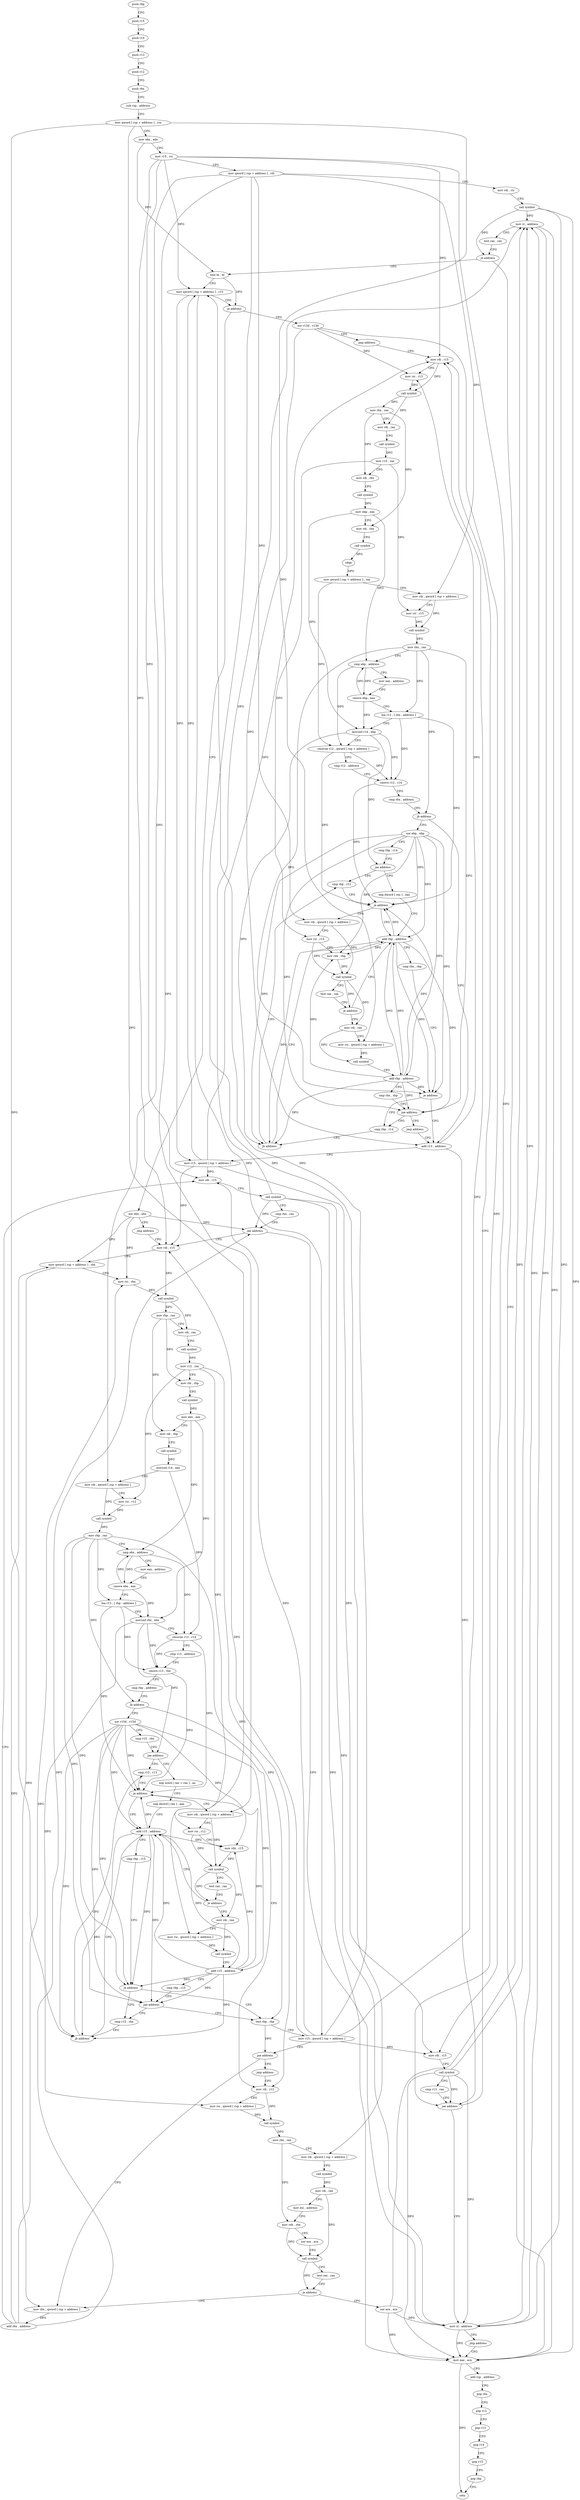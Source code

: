 digraph "func" {
"99776" [label = "push rbp" ]
"99777" [label = "push r15" ]
"99779" [label = "push r14" ]
"99781" [label = "push r13" ]
"99783" [label = "push r12" ]
"99785" [label = "push rbx" ]
"99786" [label = "sub rsp , address" ]
"99790" [label = "mov qword [ rsp + address ] , rcx" ]
"99795" [label = "mov ebx , edx" ]
"99797" [label = "mov r15 , rsi" ]
"99800" [label = "mov qword [ rsp + address ] , rdi" ]
"99805" [label = "mov rdi , rsi" ]
"99808" [label = "call symbol" ]
"99813" [label = "mov cl , address" ]
"99815" [label = "test rax , rax" ]
"99818" [label = "je address" ]
"100381" [label = "mov eax , ecx" ]
"99824" [label = "test bl , bl" ]
"100383" [label = "add rsp , address" ]
"100387" [label = "pop rbx" ]
"100388" [label = "pop r12" ]
"100390" [label = "pop r13" ]
"100392" [label = "pop r14" ]
"100394" [label = "pop r15" ]
"100396" [label = "pop rbp" ]
"100397" [label = "retn" ]
"99826" [label = "mov qword [ rsp + address ] , r15" ]
"99831" [label = "je address" ]
"100145" [label = "xor r13d , r13d" ]
"99837" [label = "xor ebx , ebx" ]
"100148" [label = "jmp address" ]
"100186" [label = "mov rdi , r15" ]
"99839" [label = "jmp address" ]
"99935" [label = "mov rdi , r15" ]
"100189" [label = "mov rsi , r13" ]
"100192" [label = "call symbol" ]
"100197" [label = "mov rbx , rax" ]
"100200" [label = "mov rdi , rax" ]
"100203" [label = "call symbol" ]
"100208" [label = "mov r15 , rax" ]
"100211" [label = "mov rdi , rbx" ]
"100214" [label = "call symbol" ]
"100219" [label = "mov ebp , eax" ]
"100221" [label = "mov rdi , rbx" ]
"100224" [label = "call symbol" ]
"100229" [label = "cdqe" ]
"100231" [label = "mov qword [ rsp + address ] , rax" ]
"100236" [label = "mov rdi , qword [ rsp + address ]" ]
"100241" [label = "mov rsi , r15" ]
"100244" [label = "call symbol" ]
"100249" [label = "mov rbx , rax" ]
"100252" [label = "cmp ebp , address" ]
"100255" [label = "mov eax , address" ]
"100260" [label = "cmove ebp , eax" ]
"100263" [label = "lea r12 , [ rbx - address ]" ]
"100267" [label = "movsxd r14 , ebp" ]
"100270" [label = "cmovne r12 , qword [ rsp + address ]" ]
"100276" [label = "cmp r12 , address" ]
"100280" [label = "cmove r12 , r14" ]
"100284" [label = "cmp rbx , address" ]
"100288" [label = "jb address" ]
"100160" [label = "add r13 , address" ]
"100294" [label = "xor ebp , ebp" ]
"99938" [label = "mov qword [ rsp + address ] , rbx" ]
"99943" [label = "mov rsi , rbx" ]
"99946" [label = "call symbol" ]
"99951" [label = "mov rbp , rax" ]
"99954" [label = "mov rdi , rax" ]
"99957" [label = "call symbol" ]
"99962" [label = "mov r12 , rax" ]
"99965" [label = "mov rdi , rbp" ]
"99968" [label = "call symbol" ]
"99973" [label = "mov ebx , eax" ]
"99975" [label = "mov rdi , rbp" ]
"99978" [label = "call symbol" ]
"99983" [label = "movsxd r14 , eax" ]
"99986" [label = "mov rdi , qword [ rsp + address ]" ]
"99991" [label = "mov rsi , r12" ]
"99994" [label = "call symbol" ]
"99999" [label = "mov rbp , rax" ]
"100002" [label = "cmp ebx , address" ]
"100005" [label = "mov eax , address" ]
"100010" [label = "cmove ebx , eax" ]
"100013" [label = "lea r13 , [ rbp - address ]" ]
"100017" [label = "movsxd rbx , ebx" ]
"100020" [label = "cmovne r13 , r14" ]
"100024" [label = "cmp r13 , address" ]
"100028" [label = "cmove r13 , rbx" ]
"100032" [label = "cmp rbp , address" ]
"100036" [label = "jb address" ]
"99856" [label = "mov rdi , r12" ]
"100042" [label = "xor r15d , r15d" ]
"100164" [label = "mov r15 , qword [ rsp + address ]" ]
"100169" [label = "mov rdi , r15" ]
"100172" [label = "call symbol" ]
"100177" [label = "cmp r13 , rax" ]
"100180" [label = "jae address" ]
"100375" [label = "mov cl , address" ]
"100296" [label = "cmp rbp , r14" ]
"100299" [label = "jae address" ]
"100322" [label = "cmp rbp , r12" ]
"100301" [label = "nop dword [ rax ] , eax" ]
"99859" [label = "mov rsi , qword [ rsp + address ]" ]
"99864" [label = "call symbol" ]
"99869" [label = "mov rbx , rax" ]
"99872" [label = "mov rdi , qword [ rsp + address ]" ]
"99877" [label = "call symbol" ]
"99882" [label = "mov rdi , rax" ]
"99885" [label = "mov esi , address" ]
"99890" [label = "mov rdx , rbx" ]
"99893" [label = "xor ecx , ecx" ]
"99895" [label = "call symbol" ]
"99900" [label = "test rax , rax" ]
"99903" [label = "je address" ]
"100379" [label = "xor ecx , ecx" ]
"99909" [label = "mov rbx , qword [ rsp + address ]" ]
"100045" [label = "cmp r15 , rbx" ]
"100048" [label = "jae address" ]
"100078" [label = "cmp r15 , r13" ]
"100050" [label = "nop word [ rax + rax ] , ax" ]
"100377" [label = "jmp address" ]
"100325" [label = "ja address" ]
"100304" [label = "add rbp , address" ]
"100327" [label = "mov rdi , qword [ rsp + address ]" ]
"99914" [label = "add rbx , address" ]
"99918" [label = "mov rdi , r15" ]
"99921" [label = "call symbol" ]
"99926" [label = "cmp rbx , rax" ]
"99929" [label = "jae address" ]
"100081" [label = "ja address" ]
"100064" [label = "add r15 , address" ]
"100083" [label = "mov rdi , qword [ rsp + address ]" ]
"100060" [label = "nop dword [ rax ] , eax" ]
"100308" [label = "cmp rbx , rbp" ]
"100311" [label = "je address" ]
"100317" [label = "cmp rbp , r14" ]
"100332" [label = "mov rsi , r15" ]
"100335" [label = "mov rdx , rbp" ]
"100338" [label = "call symbol" ]
"100343" [label = "test rax , rax" ]
"100346" [label = "je address" ]
"100348" [label = "mov rdi , rax" ]
"100320" [label = "jb address" ]
"100068" [label = "cmp rbp , r15" ]
"100071" [label = "je address" ]
"100126" [label = "test rbp , rbp" ]
"100073" [label = "cmp r15 , rbx" ]
"100088" [label = "mov rsi , r12" ]
"100091" [label = "mov rdx , r15" ]
"100094" [label = "call symbol" ]
"100099" [label = "test rax , rax" ]
"100102" [label = "je address" ]
"100104" [label = "mov rdi , rax" ]
"100129" [label = "mov r15 , qword [ rsp + address ]" ]
"100134" [label = "jne address" ]
"100140" [label = "jmp address" ]
"100076" [label = "jb address" ]
"100351" [label = "mov rsi , qword [ rsp + address ]" ]
"100356" [label = "call symbol" ]
"100361" [label = "add rbp , address" ]
"100365" [label = "cmp rbx , rbp" ]
"100368" [label = "jne address" ]
"100370" [label = "jmp address" ]
"100107" [label = "mov rsi , qword [ rsp + address ]" ]
"100112" [label = "call symbol" ]
"100117" [label = "add r15 , address" ]
"100121" [label = "cmp rbp , r15" ]
"100124" [label = "jne address" ]
"99776" -> "99777" [ label = "CFG" ]
"99777" -> "99779" [ label = "CFG" ]
"99779" -> "99781" [ label = "CFG" ]
"99781" -> "99783" [ label = "CFG" ]
"99783" -> "99785" [ label = "CFG" ]
"99785" -> "99786" [ label = "CFG" ]
"99786" -> "99790" [ label = "CFG" ]
"99790" -> "99795" [ label = "CFG" ]
"99790" -> "99859" [ label = "DFG" ]
"99790" -> "100351" [ label = "DFG" ]
"99790" -> "100107" [ label = "DFG" ]
"99795" -> "99797" [ label = "CFG" ]
"99795" -> "99824" [ label = "DFG" ]
"99797" -> "99800" [ label = "CFG" ]
"99797" -> "99826" [ label = "DFG" ]
"99797" -> "100186" [ label = "DFG" ]
"99797" -> "99935" [ label = "DFG" ]
"99797" -> "100169" [ label = "DFG" ]
"99797" -> "99918" [ label = "DFG" ]
"99800" -> "99805" [ label = "CFG" ]
"99800" -> "100236" [ label = "DFG" ]
"99800" -> "99986" [ label = "DFG" ]
"99800" -> "99872" [ label = "DFG" ]
"99800" -> "100327" [ label = "DFG" ]
"99800" -> "100083" [ label = "DFG" ]
"99805" -> "99808" [ label = "CFG" ]
"99808" -> "99813" [ label = "DFG" ]
"99808" -> "99818" [ label = "DFG" ]
"99808" -> "100381" [ label = "DFG" ]
"99808" -> "100375" [ label = "DFG" ]
"99813" -> "99815" [ label = "CFG" ]
"99813" -> "100381" [ label = "DFG" ]
"99813" -> "100375" [ label = "DFG" ]
"99815" -> "99818" [ label = "CFG" ]
"99818" -> "100381" [ label = "CFG" ]
"99818" -> "99824" [ label = "CFG" ]
"100381" -> "100383" [ label = "CFG" ]
"100381" -> "100397" [ label = "DFG" ]
"99824" -> "99826" [ label = "CFG" ]
"99824" -> "99831" [ label = "DFG" ]
"100383" -> "100387" [ label = "CFG" ]
"100387" -> "100388" [ label = "CFG" ]
"100388" -> "100390" [ label = "CFG" ]
"100390" -> "100392" [ label = "CFG" ]
"100392" -> "100394" [ label = "CFG" ]
"100394" -> "100396" [ label = "CFG" ]
"100396" -> "100397" [ label = "CFG" ]
"99826" -> "99831" [ label = "CFG" ]
"99826" -> "100164" [ label = "DFG" ]
"99826" -> "100129" [ label = "DFG" ]
"99831" -> "100145" [ label = "CFG" ]
"99831" -> "99837" [ label = "CFG" ]
"100145" -> "100148" [ label = "CFG" ]
"100145" -> "100189" [ label = "DFG" ]
"100145" -> "100160" [ label = "DFG" ]
"100145" -> "100180" [ label = "DFG" ]
"99837" -> "99839" [ label = "CFG" ]
"99837" -> "99938" [ label = "DFG" ]
"99837" -> "99943" [ label = "DFG" ]
"99837" -> "99929" [ label = "DFG" ]
"100148" -> "100186" [ label = "CFG" ]
"100186" -> "100189" [ label = "CFG" ]
"100186" -> "100192" [ label = "DFG" ]
"99839" -> "99935" [ label = "CFG" ]
"99935" -> "99938" [ label = "CFG" ]
"99935" -> "99946" [ label = "DFG" ]
"100189" -> "100192" [ label = "DFG" ]
"100192" -> "100197" [ label = "DFG" ]
"100192" -> "100200" [ label = "DFG" ]
"100197" -> "100200" [ label = "CFG" ]
"100197" -> "100211" [ label = "DFG" ]
"100197" -> "100221" [ label = "DFG" ]
"100200" -> "100203" [ label = "CFG" ]
"100203" -> "100208" [ label = "DFG" ]
"100208" -> "100211" [ label = "CFG" ]
"100208" -> "100241" [ label = "DFG" ]
"100208" -> "100332" [ label = "DFG" ]
"100211" -> "100214" [ label = "CFG" ]
"100214" -> "100219" [ label = "DFG" ]
"100219" -> "100221" [ label = "CFG" ]
"100219" -> "100252" [ label = "DFG" ]
"100219" -> "100267" [ label = "DFG" ]
"100221" -> "100224" [ label = "CFG" ]
"100224" -> "100229" [ label = "DFG" ]
"100229" -> "100231" [ label = "DFG" ]
"100231" -> "100236" [ label = "CFG" ]
"100231" -> "100270" [ label = "DFG" ]
"100236" -> "100241" [ label = "CFG" ]
"100236" -> "100244" [ label = "DFG" ]
"100241" -> "100244" [ label = "DFG" ]
"100244" -> "100249" [ label = "DFG" ]
"100249" -> "100252" [ label = "CFG" ]
"100249" -> "100263" [ label = "DFG" ]
"100249" -> "100288" [ label = "DFG" ]
"100249" -> "100311" [ label = "DFG" ]
"100249" -> "100368" [ label = "DFG" ]
"100252" -> "100255" [ label = "CFG" ]
"100252" -> "100260" [ label = "DFG" ]
"100252" -> "100270" [ label = "DFG" ]
"100255" -> "100260" [ label = "CFG" ]
"100260" -> "100263" [ label = "CFG" ]
"100260" -> "100252" [ label = "DFG" ]
"100260" -> "100267" [ label = "DFG" ]
"100263" -> "100267" [ label = "CFG" ]
"100263" -> "100280" [ label = "DFG" ]
"100263" -> "100325" [ label = "DFG" ]
"100267" -> "100270" [ label = "CFG" ]
"100267" -> "100280" [ label = "DFG" ]
"100267" -> "100299" [ label = "DFG" ]
"100267" -> "100320" [ label = "DFG" ]
"100270" -> "100276" [ label = "CFG" ]
"100270" -> "100280" [ label = "DFG" ]
"100270" -> "100325" [ label = "DFG" ]
"100276" -> "100280" [ label = "CFG" ]
"100280" -> "100284" [ label = "CFG" ]
"100280" -> "100325" [ label = "DFG" ]
"100284" -> "100288" [ label = "CFG" ]
"100288" -> "100160" [ label = "CFG" ]
"100288" -> "100294" [ label = "CFG" ]
"100160" -> "100164" [ label = "CFG" ]
"100160" -> "100189" [ label = "DFG" ]
"100160" -> "100180" [ label = "DFG" ]
"100294" -> "100296" [ label = "CFG" ]
"100294" -> "100325" [ label = "DFG" ]
"100294" -> "100304" [ label = "DFG" ]
"100294" -> "100311" [ label = "DFG" ]
"100294" -> "100335" [ label = "DFG" ]
"100294" -> "100320" [ label = "DFG" ]
"100294" -> "100361" [ label = "DFG" ]
"100294" -> "100368" [ label = "DFG" ]
"99938" -> "99943" [ label = "CFG" ]
"99938" -> "99909" [ label = "DFG" ]
"99943" -> "99946" [ label = "DFG" ]
"99946" -> "99951" [ label = "DFG" ]
"99946" -> "99954" [ label = "DFG" ]
"99951" -> "99954" [ label = "CFG" ]
"99951" -> "99965" [ label = "DFG" ]
"99951" -> "99975" [ label = "DFG" ]
"99954" -> "99957" [ label = "CFG" ]
"99957" -> "99962" [ label = "DFG" ]
"99962" -> "99965" [ label = "CFG" ]
"99962" -> "99991" [ label = "DFG" ]
"99962" -> "99856" [ label = "DFG" ]
"99962" -> "100088" [ label = "DFG" ]
"99965" -> "99968" [ label = "CFG" ]
"99968" -> "99973" [ label = "DFG" ]
"99973" -> "99975" [ label = "CFG" ]
"99973" -> "100002" [ label = "DFG" ]
"99973" -> "100017" [ label = "DFG" ]
"99975" -> "99978" [ label = "CFG" ]
"99978" -> "99983" [ label = "DFG" ]
"99983" -> "99986" [ label = "CFG" ]
"99983" -> "100020" [ label = "DFG" ]
"99986" -> "99991" [ label = "CFG" ]
"99986" -> "99994" [ label = "DFG" ]
"99991" -> "99994" [ label = "DFG" ]
"99994" -> "99999" [ label = "DFG" ]
"99999" -> "100002" [ label = "CFG" ]
"99999" -> "100013" [ label = "DFG" ]
"99999" -> "100036" [ label = "DFG" ]
"99999" -> "100071" [ label = "DFG" ]
"99999" -> "100126" [ label = "DFG" ]
"99999" -> "100124" [ label = "DFG" ]
"100002" -> "100005" [ label = "CFG" ]
"100002" -> "100010" [ label = "DFG" ]
"100002" -> "100020" [ label = "DFG" ]
"100005" -> "100010" [ label = "CFG" ]
"100010" -> "100013" [ label = "CFG" ]
"100010" -> "100002" [ label = "DFG" ]
"100010" -> "100017" [ label = "DFG" ]
"100013" -> "100017" [ label = "CFG" ]
"100013" -> "100028" [ label = "DFG" ]
"100013" -> "100081" [ label = "DFG" ]
"100017" -> "100020" [ label = "CFG" ]
"100017" -> "100028" [ label = "DFG" ]
"100017" -> "100048" [ label = "DFG" ]
"100017" -> "100076" [ label = "DFG" ]
"100020" -> "100024" [ label = "CFG" ]
"100020" -> "100028" [ label = "DFG" ]
"100020" -> "100081" [ label = "DFG" ]
"100024" -> "100028" [ label = "CFG" ]
"100028" -> "100032" [ label = "CFG" ]
"100028" -> "100081" [ label = "DFG" ]
"100032" -> "100036" [ label = "CFG" ]
"100036" -> "99856" [ label = "CFG" ]
"100036" -> "100042" [ label = "CFG" ]
"99856" -> "99859" [ label = "CFG" ]
"99856" -> "99864" [ label = "DFG" ]
"100042" -> "100045" [ label = "CFG" ]
"100042" -> "100081" [ label = "DFG" ]
"100042" -> "100064" [ label = "DFG" ]
"100042" -> "100071" [ label = "DFG" ]
"100042" -> "100091" [ label = "DFG" ]
"100042" -> "100076" [ label = "DFG" ]
"100042" -> "100117" [ label = "DFG" ]
"100042" -> "100124" [ label = "DFG" ]
"100164" -> "100169" [ label = "DFG" ]
"100164" -> "99826" [ label = "DFG" ]
"100164" -> "100186" [ label = "DFG" ]
"100164" -> "99935" [ label = "DFG" ]
"100164" -> "99918" [ label = "DFG" ]
"100169" -> "100172" [ label = "CFG" ]
"100172" -> "100177" [ label = "CFG" ]
"100172" -> "99813" [ label = "DFG" ]
"100172" -> "100381" [ label = "DFG" ]
"100172" -> "100180" [ label = "DFG" ]
"100172" -> "100375" [ label = "DFG" ]
"100177" -> "100180" [ label = "CFG" ]
"100180" -> "100375" [ label = "CFG" ]
"100180" -> "100186" [ label = "CFG" ]
"100375" -> "100377" [ label = "CFG" ]
"100375" -> "99813" [ label = "DFG" ]
"100375" -> "100381" [ label = "DFG" ]
"100296" -> "100299" [ label = "CFG" ]
"100299" -> "100322" [ label = "CFG" ]
"100299" -> "100301" [ label = "CFG" ]
"100322" -> "100325" [ label = "CFG" ]
"100301" -> "100304" [ label = "CFG" ]
"99859" -> "99864" [ label = "DFG" ]
"99864" -> "99869" [ label = "DFG" ]
"99869" -> "99872" [ label = "CFG" ]
"99869" -> "99890" [ label = "DFG" ]
"99872" -> "99877" [ label = "CFG" ]
"99877" -> "99882" [ label = "DFG" ]
"99882" -> "99885" [ label = "CFG" ]
"99882" -> "99895" [ label = "DFG" ]
"99885" -> "99890" [ label = "CFG" ]
"99890" -> "99893" [ label = "CFG" ]
"99890" -> "99895" [ label = "DFG" ]
"99893" -> "99895" [ label = "CFG" ]
"99895" -> "99900" [ label = "CFG" ]
"99895" -> "99903" [ label = "DFG" ]
"99900" -> "99903" [ label = "CFG" ]
"99903" -> "100379" [ label = "CFG" ]
"99903" -> "99909" [ label = "CFG" ]
"100379" -> "100381" [ label = "DFG" ]
"100379" -> "99813" [ label = "DFG" ]
"100379" -> "100375" [ label = "DFG" ]
"99909" -> "99914" [ label = "DFG" ]
"100045" -> "100048" [ label = "CFG" ]
"100048" -> "100078" [ label = "CFG" ]
"100048" -> "100050" [ label = "CFG" ]
"100078" -> "100081" [ label = "CFG" ]
"100050" -> "100060" [ label = "CFG" ]
"100377" -> "100381" [ label = "CFG" ]
"100325" -> "100304" [ label = "CFG" ]
"100325" -> "100327" [ label = "CFG" ]
"100304" -> "100308" [ label = "CFG" ]
"100304" -> "100325" [ label = "DFG" ]
"100304" -> "100311" [ label = "DFG" ]
"100304" -> "100335" [ label = "DFG" ]
"100304" -> "100320" [ label = "DFG" ]
"100304" -> "100361" [ label = "DFG" ]
"100304" -> "100368" [ label = "DFG" ]
"100327" -> "100332" [ label = "CFG" ]
"100327" -> "100338" [ label = "DFG" ]
"99914" -> "99918" [ label = "CFG" ]
"99914" -> "99938" [ label = "DFG" ]
"99914" -> "99943" [ label = "DFG" ]
"99914" -> "99929" [ label = "DFG" ]
"99918" -> "99921" [ label = "CFG" ]
"99921" -> "99926" [ label = "CFG" ]
"99921" -> "99813" [ label = "DFG" ]
"99921" -> "100381" [ label = "DFG" ]
"99921" -> "100375" [ label = "DFG" ]
"99921" -> "99929" [ label = "DFG" ]
"99926" -> "99929" [ label = "CFG" ]
"99929" -> "100375" [ label = "CFG" ]
"99929" -> "99935" [ label = "CFG" ]
"100081" -> "100064" [ label = "CFG" ]
"100081" -> "100083" [ label = "CFG" ]
"100064" -> "100068" [ label = "CFG" ]
"100064" -> "100081" [ label = "DFG" ]
"100064" -> "100071" [ label = "DFG" ]
"100064" -> "100091" [ label = "DFG" ]
"100064" -> "100076" [ label = "DFG" ]
"100064" -> "100117" [ label = "DFG" ]
"100064" -> "100124" [ label = "DFG" ]
"100083" -> "100088" [ label = "CFG" ]
"100083" -> "100094" [ label = "DFG" ]
"100060" -> "100064" [ label = "CFG" ]
"100308" -> "100311" [ label = "CFG" ]
"100311" -> "100160" [ label = "CFG" ]
"100311" -> "100317" [ label = "CFG" ]
"100317" -> "100320" [ label = "CFG" ]
"100332" -> "100335" [ label = "CFG" ]
"100332" -> "100338" [ label = "DFG" ]
"100335" -> "100338" [ label = "DFG" ]
"100338" -> "100343" [ label = "CFG" ]
"100338" -> "100346" [ label = "DFG" ]
"100338" -> "100348" [ label = "DFG" ]
"100343" -> "100346" [ label = "CFG" ]
"100346" -> "100304" [ label = "CFG" ]
"100346" -> "100348" [ label = "CFG" ]
"100348" -> "100351" [ label = "CFG" ]
"100348" -> "100356" [ label = "DFG" ]
"100320" -> "100304" [ label = "CFG" ]
"100320" -> "100322" [ label = "CFG" ]
"100068" -> "100071" [ label = "CFG" ]
"100071" -> "100126" [ label = "CFG" ]
"100071" -> "100073" [ label = "CFG" ]
"100126" -> "100129" [ label = "CFG" ]
"100126" -> "100134" [ label = "DFG" ]
"100073" -> "100076" [ label = "CFG" ]
"100088" -> "100091" [ label = "CFG" ]
"100088" -> "100094" [ label = "DFG" ]
"100091" -> "100094" [ label = "DFG" ]
"100094" -> "100099" [ label = "CFG" ]
"100094" -> "100102" [ label = "DFG" ]
"100094" -> "100104" [ label = "DFG" ]
"100099" -> "100102" [ label = "CFG" ]
"100102" -> "100064" [ label = "CFG" ]
"100102" -> "100104" [ label = "CFG" ]
"100104" -> "100107" [ label = "CFG" ]
"100104" -> "100112" [ label = "DFG" ]
"100129" -> "100134" [ label = "CFG" ]
"100129" -> "99826" [ label = "DFG" ]
"100129" -> "100186" [ label = "DFG" ]
"100129" -> "99935" [ label = "DFG" ]
"100129" -> "100169" [ label = "DFG" ]
"100129" -> "99918" [ label = "DFG" ]
"100134" -> "99909" [ label = "CFG" ]
"100134" -> "100140" [ label = "CFG" ]
"100140" -> "99856" [ label = "CFG" ]
"100076" -> "100064" [ label = "CFG" ]
"100076" -> "100078" [ label = "CFG" ]
"100351" -> "100356" [ label = "DFG" ]
"100356" -> "100361" [ label = "CFG" ]
"100361" -> "100365" [ label = "CFG" ]
"100361" -> "100304" [ label = "DFG" ]
"100361" -> "100311" [ label = "DFG" ]
"100361" -> "100335" [ label = "DFG" ]
"100361" -> "100325" [ label = "DFG" ]
"100361" -> "100320" [ label = "DFG" ]
"100361" -> "100368" [ label = "DFG" ]
"100365" -> "100368" [ label = "CFG" ]
"100368" -> "100317" [ label = "CFG" ]
"100368" -> "100370" [ label = "CFG" ]
"100370" -> "100160" [ label = "CFG" ]
"100107" -> "100112" [ label = "DFG" ]
"100112" -> "100117" [ label = "CFG" ]
"100117" -> "100121" [ label = "CFG" ]
"100117" -> "100064" [ label = "DFG" ]
"100117" -> "100071" [ label = "DFG" ]
"100117" -> "100091" [ label = "DFG" ]
"100117" -> "100081" [ label = "DFG" ]
"100117" -> "100076" [ label = "DFG" ]
"100117" -> "100124" [ label = "DFG" ]
"100121" -> "100124" [ label = "CFG" ]
"100124" -> "100073" [ label = "CFG" ]
"100124" -> "100126" [ label = "CFG" ]
}
